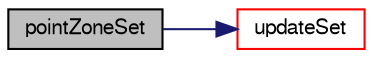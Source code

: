 digraph "pointZoneSet"
{
  bgcolor="transparent";
  edge [fontname="FreeSans",fontsize="10",labelfontname="FreeSans",labelfontsize="10"];
  node [fontname="FreeSans",fontsize="10",shape=record];
  rankdir="LR";
  Node644 [label="pointZoneSet",height=0.2,width=0.4,color="black", fillcolor="grey75", style="filled", fontcolor="black"];
  Node644 -> Node645 [color="midnightblue",fontsize="10",style="solid",fontname="FreeSans"];
  Node645 [label="updateSet",height=0.2,width=0.4,color="red",URL="$a25458.html#afc9e2e914d3928dd7281d2ac71452052",tooltip="Sort addressing and make pointSet part consistent with addressing. "];
}
